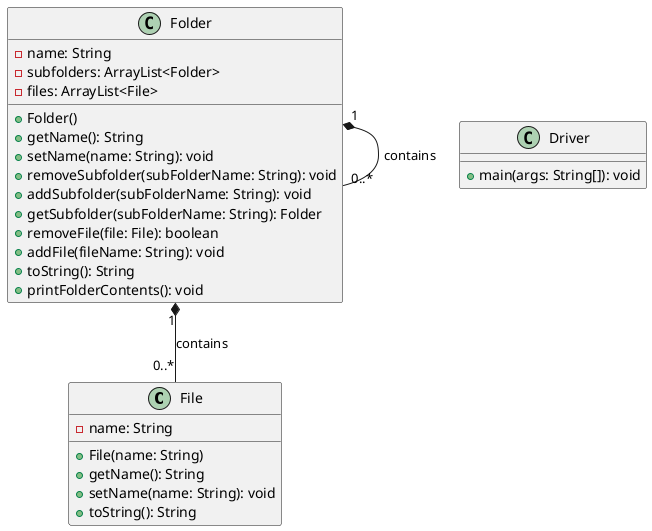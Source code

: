 @startuml

class File {
  -name: String
  +File(name: String)
  +getName(): String
  +setName(name: String): void
  +toString(): String
}

class Folder {
  -name: String
  -subfolders: ArrayList<Folder>
  -files: ArrayList<File>
  +Folder()
  +getName(): String
  +setName(name: String): void
  +removeSubfolder(subFolderName: String): void
  +addSubfolder(subFolderName: String): void
  +getSubfolder(subFolderName: String): Folder
  +removeFile(file: File): boolean
  +addFile(fileName: String): void
  +toString(): String
  +printFolderContents(): void
}

class Driver {
  +main(args: String[]): void
}

Folder "1" *-- "0..*" Folder : contains
Folder "1" *-- "0..*" File : contains


@enduml
